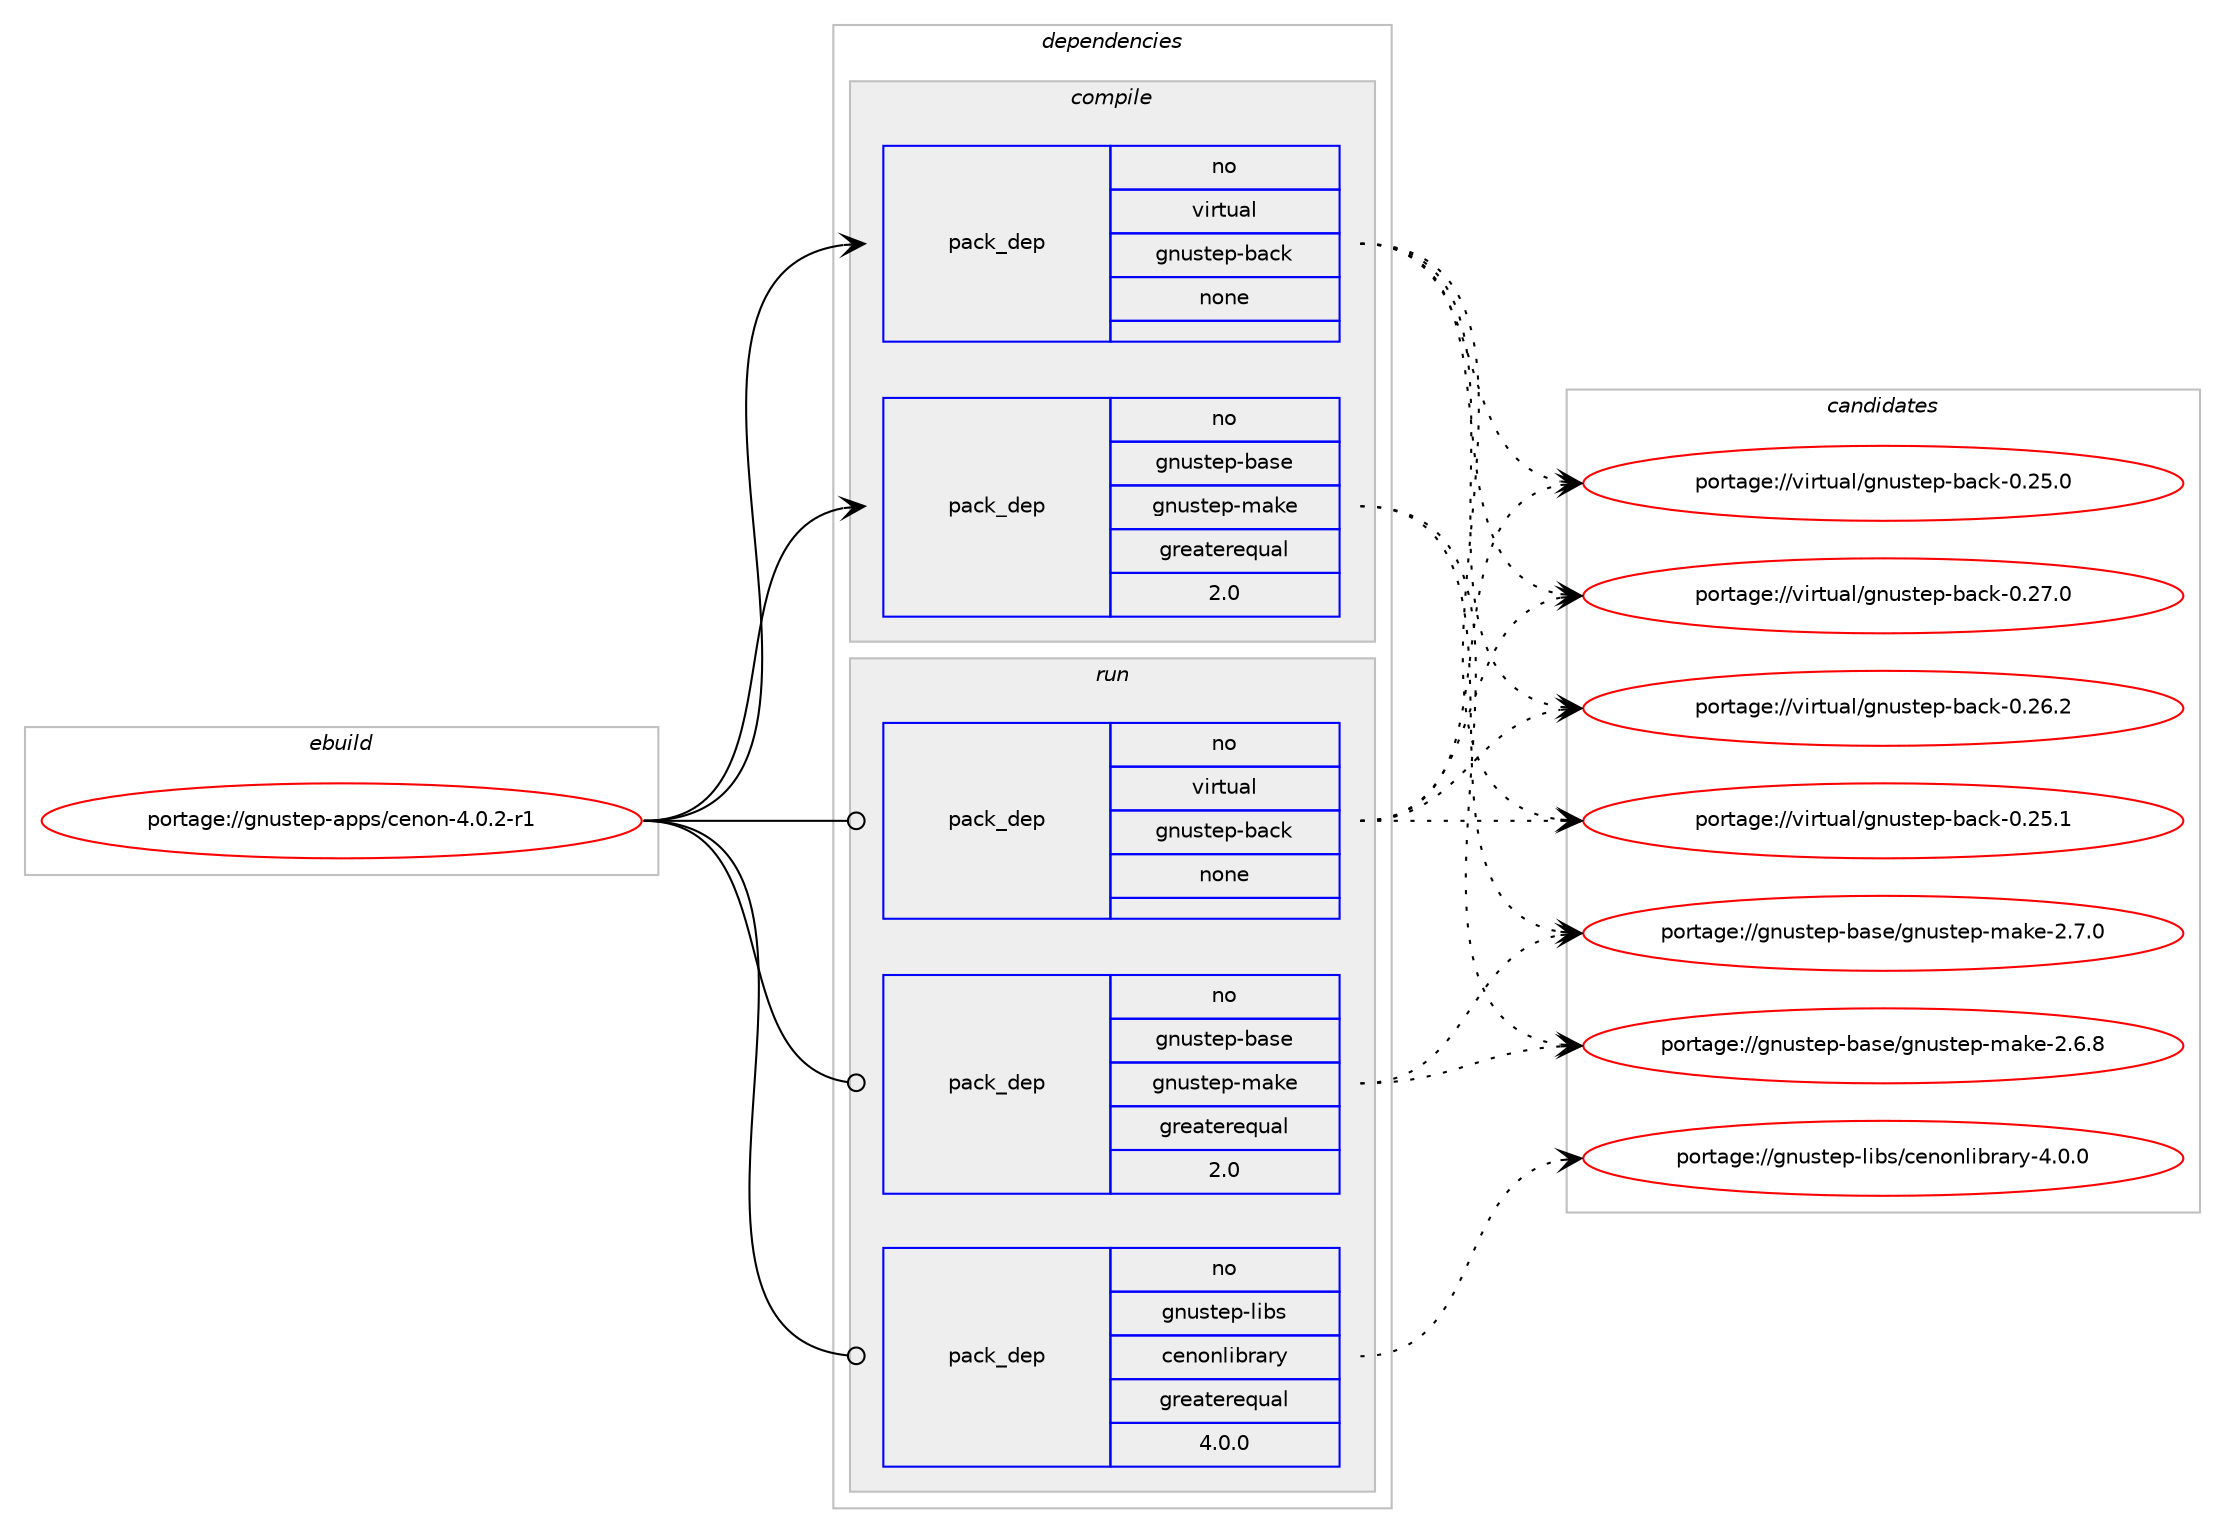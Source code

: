 digraph prolog {

# *************
# Graph options
# *************

newrank=true;
concentrate=true;
compound=true;
graph [rankdir=LR,fontname=Helvetica,fontsize=10,ranksep=1.5];#, ranksep=2.5, nodesep=0.2];
edge  [arrowhead=vee];
node  [fontname=Helvetica,fontsize=10];

# **********
# The ebuild
# **********

subgraph cluster_leftcol {
color=gray;
rank=same;
label=<<i>ebuild</i>>;
id [label="portage://gnustep-apps/cenon-4.0.2-r1", color=red, width=4, href="../gnustep-apps/cenon-4.0.2-r1.svg"];
}

# ****************
# The dependencies
# ****************

subgraph cluster_midcol {
color=gray;
label=<<i>dependencies</i>>;
subgraph cluster_compile {
fillcolor="#eeeeee";
style=filled;
label=<<i>compile</i>>;
subgraph pack211520 {
dependency273299 [label=<<TABLE BORDER="0" CELLBORDER="1" CELLSPACING="0" CELLPADDING="4" WIDTH="220"><TR><TD ROWSPAN="6" CELLPADDING="30">pack_dep</TD></TR><TR><TD WIDTH="110">no</TD></TR><TR><TD>gnustep-base</TD></TR><TR><TD>gnustep-make</TD></TR><TR><TD>greaterequal</TD></TR><TR><TD>2.0</TD></TR></TABLE>>, shape=none, color=blue];
}
id:e -> dependency273299:w [weight=20,style="solid",arrowhead="vee"];
subgraph pack211521 {
dependency273300 [label=<<TABLE BORDER="0" CELLBORDER="1" CELLSPACING="0" CELLPADDING="4" WIDTH="220"><TR><TD ROWSPAN="6" CELLPADDING="30">pack_dep</TD></TR><TR><TD WIDTH="110">no</TD></TR><TR><TD>virtual</TD></TR><TR><TD>gnustep-back</TD></TR><TR><TD>none</TD></TR><TR><TD></TD></TR></TABLE>>, shape=none, color=blue];
}
id:e -> dependency273300:w [weight=20,style="solid",arrowhead="vee"];
}
subgraph cluster_compileandrun {
fillcolor="#eeeeee";
style=filled;
label=<<i>compile and run</i>>;
}
subgraph cluster_run {
fillcolor="#eeeeee";
style=filled;
label=<<i>run</i>>;
subgraph pack211522 {
dependency273301 [label=<<TABLE BORDER="0" CELLBORDER="1" CELLSPACING="0" CELLPADDING="4" WIDTH="220"><TR><TD ROWSPAN="6" CELLPADDING="30">pack_dep</TD></TR><TR><TD WIDTH="110">no</TD></TR><TR><TD>gnustep-base</TD></TR><TR><TD>gnustep-make</TD></TR><TR><TD>greaterequal</TD></TR><TR><TD>2.0</TD></TR></TABLE>>, shape=none, color=blue];
}
id:e -> dependency273301:w [weight=20,style="solid",arrowhead="odot"];
subgraph pack211523 {
dependency273302 [label=<<TABLE BORDER="0" CELLBORDER="1" CELLSPACING="0" CELLPADDING="4" WIDTH="220"><TR><TD ROWSPAN="6" CELLPADDING="30">pack_dep</TD></TR><TR><TD WIDTH="110">no</TD></TR><TR><TD>gnustep-libs</TD></TR><TR><TD>cenonlibrary</TD></TR><TR><TD>greaterequal</TD></TR><TR><TD>4.0.0</TD></TR></TABLE>>, shape=none, color=blue];
}
id:e -> dependency273302:w [weight=20,style="solid",arrowhead="odot"];
subgraph pack211524 {
dependency273303 [label=<<TABLE BORDER="0" CELLBORDER="1" CELLSPACING="0" CELLPADDING="4" WIDTH="220"><TR><TD ROWSPAN="6" CELLPADDING="30">pack_dep</TD></TR><TR><TD WIDTH="110">no</TD></TR><TR><TD>virtual</TD></TR><TR><TD>gnustep-back</TD></TR><TR><TD>none</TD></TR><TR><TD></TD></TR></TABLE>>, shape=none, color=blue];
}
id:e -> dependency273303:w [weight=20,style="solid",arrowhead="odot"];
}
}

# **************
# The candidates
# **************

subgraph cluster_choices {
rank=same;
color=gray;
label=<<i>candidates</i>>;

subgraph choice211520 {
color=black;
nodesep=1;
choice103110117115116101112459897115101471031101171151161011124510997107101455046554648 [label="portage://gnustep-base/gnustep-make-2.7.0", color=red, width=4,href="../gnustep-base/gnustep-make-2.7.0.svg"];
choice103110117115116101112459897115101471031101171151161011124510997107101455046544656 [label="portage://gnustep-base/gnustep-make-2.6.8", color=red, width=4,href="../gnustep-base/gnustep-make-2.6.8.svg"];
dependency273299:e -> choice103110117115116101112459897115101471031101171151161011124510997107101455046554648:w [style=dotted,weight="100"];
dependency273299:e -> choice103110117115116101112459897115101471031101171151161011124510997107101455046544656:w [style=dotted,weight="100"];
}
subgraph choice211521 {
color=black;
nodesep=1;
choice11810511411611797108471031101171151161011124598979910745484650554648 [label="portage://virtual/gnustep-back-0.27.0", color=red, width=4,href="../virtual/gnustep-back-0.27.0.svg"];
choice11810511411611797108471031101171151161011124598979910745484650544650 [label="portage://virtual/gnustep-back-0.26.2", color=red, width=4,href="../virtual/gnustep-back-0.26.2.svg"];
choice11810511411611797108471031101171151161011124598979910745484650534649 [label="portage://virtual/gnustep-back-0.25.1", color=red, width=4,href="../virtual/gnustep-back-0.25.1.svg"];
choice11810511411611797108471031101171151161011124598979910745484650534648 [label="portage://virtual/gnustep-back-0.25.0", color=red, width=4,href="../virtual/gnustep-back-0.25.0.svg"];
dependency273300:e -> choice11810511411611797108471031101171151161011124598979910745484650554648:w [style=dotted,weight="100"];
dependency273300:e -> choice11810511411611797108471031101171151161011124598979910745484650544650:w [style=dotted,weight="100"];
dependency273300:e -> choice11810511411611797108471031101171151161011124598979910745484650534649:w [style=dotted,weight="100"];
dependency273300:e -> choice11810511411611797108471031101171151161011124598979910745484650534648:w [style=dotted,weight="100"];
}
subgraph choice211522 {
color=black;
nodesep=1;
choice103110117115116101112459897115101471031101171151161011124510997107101455046554648 [label="portage://gnustep-base/gnustep-make-2.7.0", color=red, width=4,href="../gnustep-base/gnustep-make-2.7.0.svg"];
choice103110117115116101112459897115101471031101171151161011124510997107101455046544656 [label="portage://gnustep-base/gnustep-make-2.6.8", color=red, width=4,href="../gnustep-base/gnustep-make-2.6.8.svg"];
dependency273301:e -> choice103110117115116101112459897115101471031101171151161011124510997107101455046554648:w [style=dotted,weight="100"];
dependency273301:e -> choice103110117115116101112459897115101471031101171151161011124510997107101455046544656:w [style=dotted,weight="100"];
}
subgraph choice211523 {
color=black;
nodesep=1;
choice103110117115116101112451081059811547991011101111101081059811497114121455246484648 [label="portage://gnustep-libs/cenonlibrary-4.0.0", color=red, width=4,href="../gnustep-libs/cenonlibrary-4.0.0.svg"];
dependency273302:e -> choice103110117115116101112451081059811547991011101111101081059811497114121455246484648:w [style=dotted,weight="100"];
}
subgraph choice211524 {
color=black;
nodesep=1;
choice11810511411611797108471031101171151161011124598979910745484650554648 [label="portage://virtual/gnustep-back-0.27.0", color=red, width=4,href="../virtual/gnustep-back-0.27.0.svg"];
choice11810511411611797108471031101171151161011124598979910745484650544650 [label="portage://virtual/gnustep-back-0.26.2", color=red, width=4,href="../virtual/gnustep-back-0.26.2.svg"];
choice11810511411611797108471031101171151161011124598979910745484650534649 [label="portage://virtual/gnustep-back-0.25.1", color=red, width=4,href="../virtual/gnustep-back-0.25.1.svg"];
choice11810511411611797108471031101171151161011124598979910745484650534648 [label="portage://virtual/gnustep-back-0.25.0", color=red, width=4,href="../virtual/gnustep-back-0.25.0.svg"];
dependency273303:e -> choice11810511411611797108471031101171151161011124598979910745484650554648:w [style=dotted,weight="100"];
dependency273303:e -> choice11810511411611797108471031101171151161011124598979910745484650544650:w [style=dotted,weight="100"];
dependency273303:e -> choice11810511411611797108471031101171151161011124598979910745484650534649:w [style=dotted,weight="100"];
dependency273303:e -> choice11810511411611797108471031101171151161011124598979910745484650534648:w [style=dotted,weight="100"];
}
}

}
